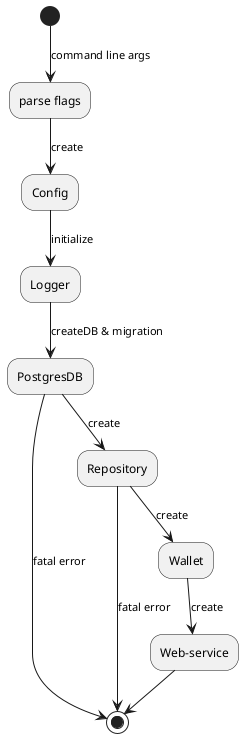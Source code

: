 @startuml

(*) -->[command line args] "parse flags"
"parse flags" --> [create] "Config"
"Config" --> [initialize] "Logger"
"Logger" --> [createDB & migration] "PostgresDB"
"PostgresDB" --> [fatal error] (*)
"PostgresDB" --> [create] "Repository"
"Repository" --> [fatal error] (*)
"Repository" --> [create] "Wallet"
"Wallet" --> [create] "Web-service"
"Web-service" --> (*)

@enduml